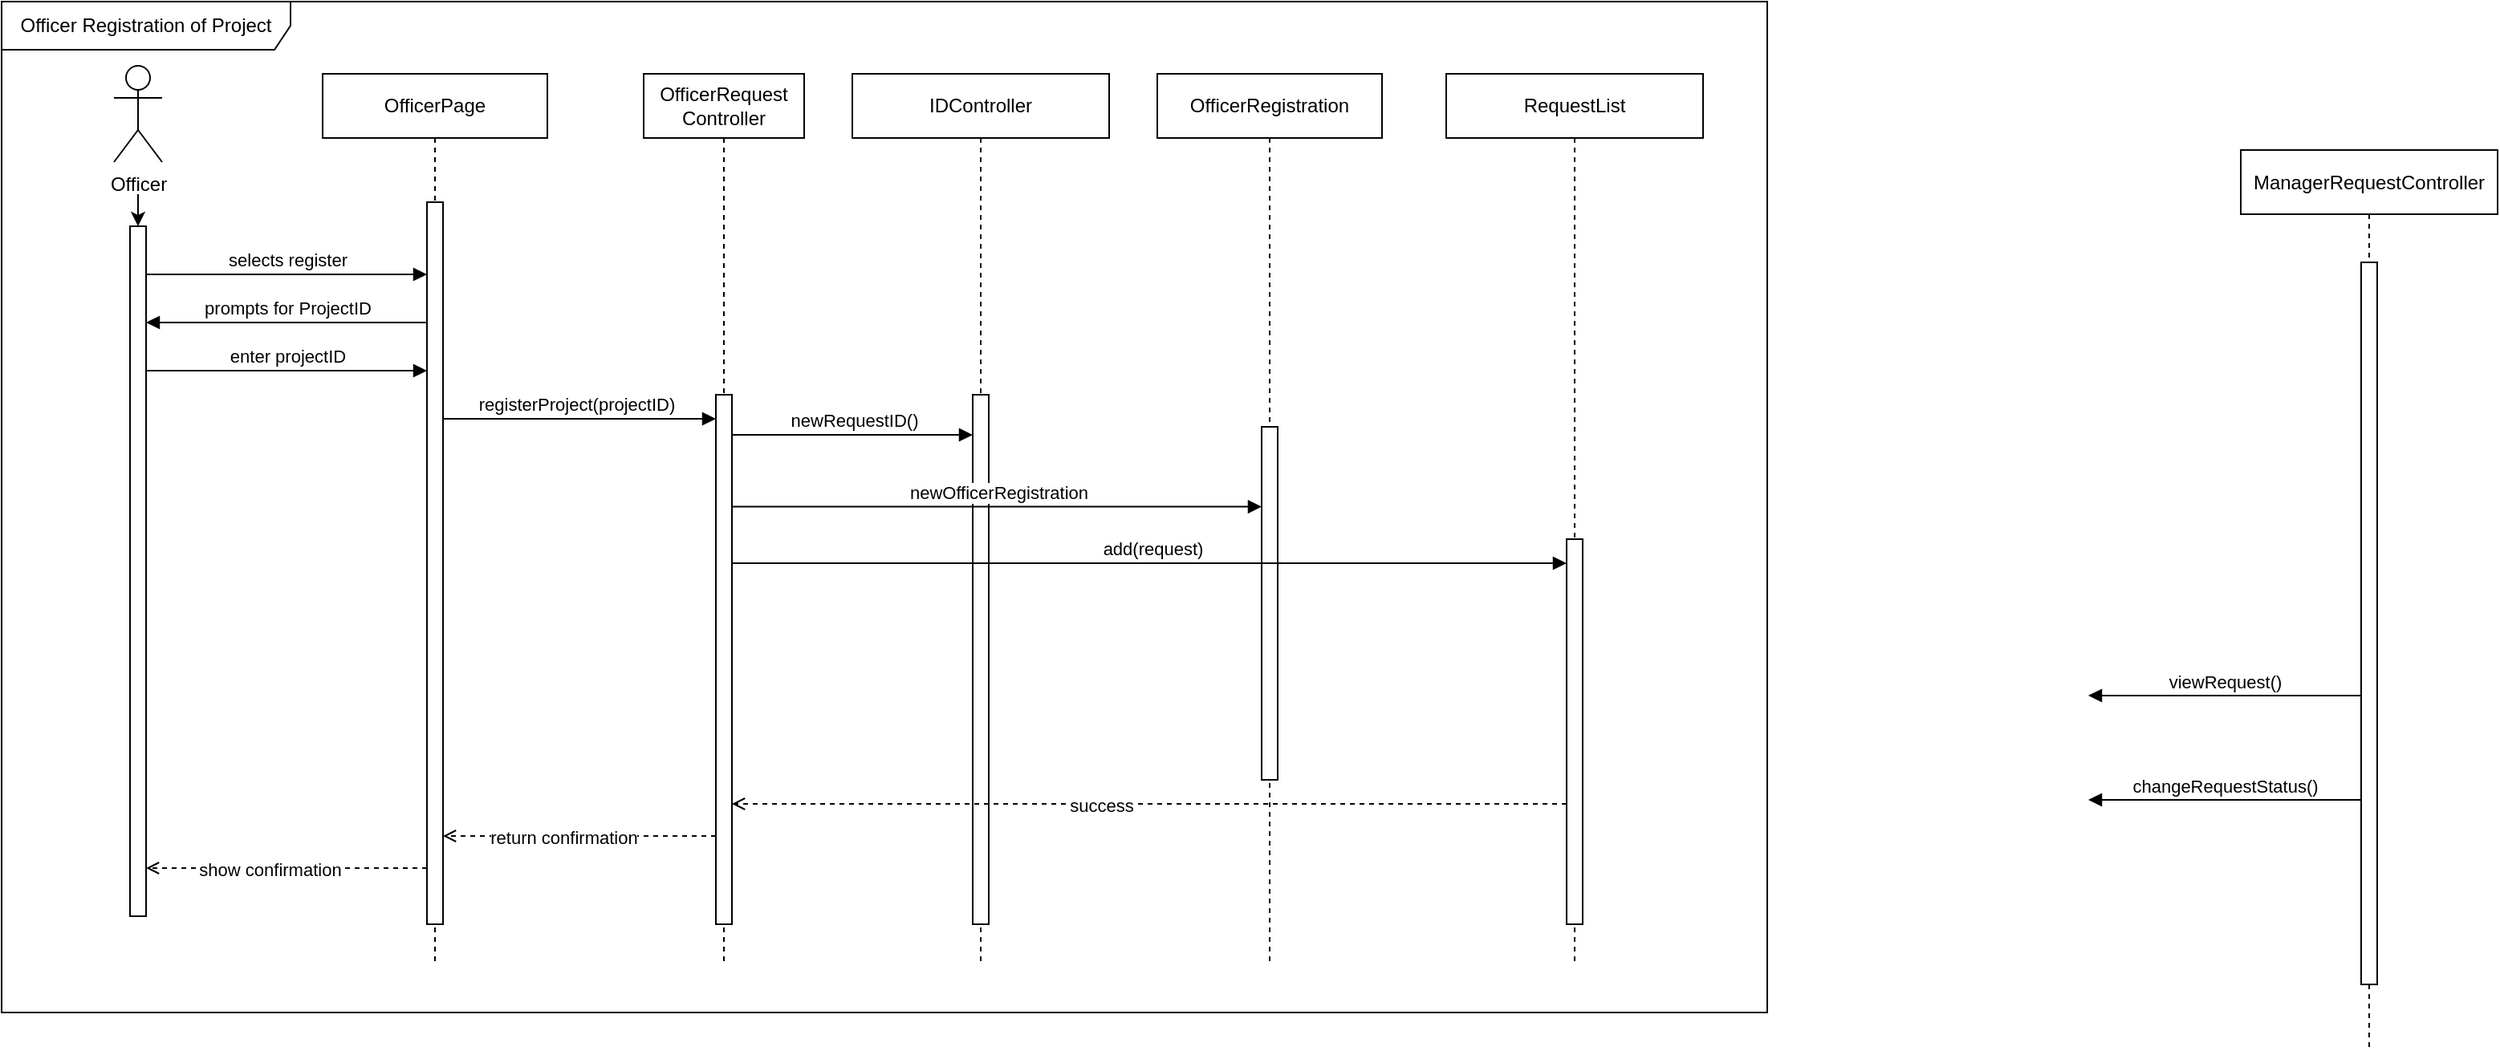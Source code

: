 <mxfile version="26.2.12">
  <diagram name="Page-1" id="2YBvvXClWsGukQMizWep">
    <mxGraphModel dx="1680" dy="874" grid="1" gridSize="10" guides="1" tooltips="1" connect="1" arrows="1" fold="1" page="1" pageScale="1" pageWidth="850" pageHeight="1100" math="0" shadow="0">
      <root>
        <mxCell id="0" />
        <mxCell id="1" parent="0" />
        <mxCell id="KmQUkZNUxy0e-ph1zbqD-1" value="OfficerRequest&lt;div&gt;Controller&lt;/div&gt;" style="shape=umlLifeline;perimeter=lifelinePerimeter;whiteSpace=wrap;html=1;container=0;dropTarget=0;collapsible=0;recursiveResize=0;outlineConnect=0;portConstraint=eastwest;newEdgeStyle={&quot;edgeStyle&quot;:&quot;elbowEdgeStyle&quot;,&quot;elbow&quot;:&quot;vertical&quot;,&quot;curved&quot;:0,&quot;rounded&quot;:0};" vertex="1" parent="1">
          <mxGeometry x="440" y="95" width="100" height="555" as="geometry" />
        </mxCell>
        <mxCell id="KmQUkZNUxy0e-ph1zbqD-2" value="" style="html=1;points=[];perimeter=orthogonalPerimeter;outlineConnect=0;targetShapes=umlLifeline;portConstraint=eastwest;newEdgeStyle={&quot;edgeStyle&quot;:&quot;elbowEdgeStyle&quot;,&quot;elbow&quot;:&quot;vertical&quot;,&quot;curved&quot;:0,&quot;rounded&quot;:0};" vertex="1" parent="KmQUkZNUxy0e-ph1zbqD-1">
          <mxGeometry x="45" y="200" width="10" height="330" as="geometry" />
        </mxCell>
        <mxCell id="KmQUkZNUxy0e-ph1zbqD-3" value="Officer Registration of Project" style="shape=umlFrame;whiteSpace=wrap;html=1;pointerEvents=0;width=180;height=30;" vertex="1" parent="1">
          <mxGeometry x="40" y="50" width="1100" height="630" as="geometry" />
        </mxCell>
        <mxCell id="KmQUkZNUxy0e-ph1zbqD-4" value="" style="edgeStyle=orthogonalEdgeStyle;rounded=0;orthogonalLoop=1;jettySize=auto;html=1;" edge="1" parent="1" target="KmQUkZNUxy0e-ph1zbqD-6">
          <mxGeometry relative="1" as="geometry">
            <mxPoint x="125" y="170" as="sourcePoint" />
            <Array as="points">
              <mxPoint x="125" y="220" />
              <mxPoint x="125" y="220" />
            </Array>
          </mxGeometry>
        </mxCell>
        <mxCell id="KmQUkZNUxy0e-ph1zbqD-5" value="Officer" style="shape=umlActor;verticalLabelPosition=bottom;verticalAlign=top;html=1;outlineConnect=0;" vertex="1" parent="1">
          <mxGeometry x="110" y="90" width="30" height="60" as="geometry" />
        </mxCell>
        <mxCell id="KmQUkZNUxy0e-ph1zbqD-6" value="" style="html=1;points=[[0,0,0,0,5],[0,1,0,0,-5],[1,0,0,0,5],[1,1,0,0,-5]];perimeter=orthogonalPerimeter;outlineConnect=0;targetShapes=umlLifeline;portConstraint=eastwest;newEdgeStyle={&quot;curved&quot;:0,&quot;rounded&quot;:0};" vertex="1" parent="1">
          <mxGeometry x="120" y="190" width="10" height="430" as="geometry" />
        </mxCell>
        <mxCell id="KmQUkZNUxy0e-ph1zbqD-7" value="OfficerRegistration" style="shape=umlLifeline;perimeter=lifelinePerimeter;whiteSpace=wrap;html=1;container=0;dropTarget=0;collapsible=0;recursiveResize=0;outlineConnect=0;portConstraint=eastwest;newEdgeStyle={&quot;edgeStyle&quot;:&quot;elbowEdgeStyle&quot;,&quot;elbow&quot;:&quot;vertical&quot;,&quot;curved&quot;:0,&quot;rounded&quot;:0};" vertex="1" parent="1">
          <mxGeometry x="760" y="95" width="140" height="555" as="geometry" />
        </mxCell>
        <mxCell id="KmQUkZNUxy0e-ph1zbqD-8" value="" style="html=1;points=[];perimeter=orthogonalPerimeter;outlineConnect=0;targetShapes=umlLifeline;portConstraint=eastwest;newEdgeStyle={&quot;edgeStyle&quot;:&quot;elbowEdgeStyle&quot;,&quot;elbow&quot;:&quot;vertical&quot;,&quot;curved&quot;:0,&quot;rounded&quot;:0};" vertex="1" parent="KmQUkZNUxy0e-ph1zbqD-7">
          <mxGeometry x="65" y="220" width="10" height="220" as="geometry" />
        </mxCell>
        <mxCell id="KmQUkZNUxy0e-ph1zbqD-9" value="IDController" style="shape=umlLifeline;perimeter=lifelinePerimeter;whiteSpace=wrap;html=1;container=0;dropTarget=0;collapsible=0;recursiveResize=0;outlineConnect=0;portConstraint=eastwest;newEdgeStyle={&quot;edgeStyle&quot;:&quot;elbowEdgeStyle&quot;,&quot;elbow&quot;:&quot;vertical&quot;,&quot;curved&quot;:0,&quot;rounded&quot;:0};" vertex="1" parent="1">
          <mxGeometry x="570" y="95" width="160" height="555" as="geometry" />
        </mxCell>
        <mxCell id="KmQUkZNUxy0e-ph1zbqD-10" value="" style="html=1;points=[];perimeter=orthogonalPerimeter;outlineConnect=0;targetShapes=umlLifeline;portConstraint=eastwest;newEdgeStyle={&quot;edgeStyle&quot;:&quot;elbowEdgeStyle&quot;,&quot;elbow&quot;:&quot;vertical&quot;,&quot;curved&quot;:0,&quot;rounded&quot;:0};" vertex="1" parent="KmQUkZNUxy0e-ph1zbqD-9">
          <mxGeometry x="75" y="200" width="10" height="330" as="geometry" />
        </mxCell>
        <mxCell id="KmQUkZNUxy0e-ph1zbqD-13" value="registerProject(projectID)" style="html=1;verticalAlign=bottom;endArrow=block;edgeStyle=elbowEdgeStyle;elbow=vertical;curved=0;rounded=0;" edge="1" parent="1">
          <mxGeometry x="0.001" relative="1" as="geometry">
            <mxPoint x="310" y="310" as="sourcePoint" />
            <Array as="points">
              <mxPoint x="455" y="310" />
            </Array>
            <mxPoint x="485" y="310" as="targetPoint" />
            <mxPoint as="offset" />
          </mxGeometry>
        </mxCell>
        <mxCell id="KmQUkZNUxy0e-ph1zbqD-14" value="RequestList" style="shape=umlLifeline;perimeter=lifelinePerimeter;whiteSpace=wrap;html=1;container=0;dropTarget=0;collapsible=0;recursiveResize=0;outlineConnect=0;portConstraint=eastwest;newEdgeStyle={&quot;edgeStyle&quot;:&quot;elbowEdgeStyle&quot;,&quot;elbow&quot;:&quot;vertical&quot;,&quot;curved&quot;:0,&quot;rounded&quot;:0};" vertex="1" parent="1">
          <mxGeometry x="940" y="95" width="160" height="555" as="geometry" />
        </mxCell>
        <mxCell id="KmQUkZNUxy0e-ph1zbqD-15" value="" style="html=1;points=[];perimeter=orthogonalPerimeter;outlineConnect=0;targetShapes=umlLifeline;portConstraint=eastwest;newEdgeStyle={&quot;edgeStyle&quot;:&quot;elbowEdgeStyle&quot;,&quot;elbow&quot;:&quot;vertical&quot;,&quot;curved&quot;:0,&quot;rounded&quot;:0};" vertex="1" parent="KmQUkZNUxy0e-ph1zbqD-14">
          <mxGeometry x="75" y="290" width="10" height="240" as="geometry" />
        </mxCell>
        <mxCell id="KmQUkZNUxy0e-ph1zbqD-16" value="enter projectID" style="html=1;verticalAlign=bottom;endArrow=block;edgeStyle=elbowEdgeStyle;elbow=vertical;curved=0;rounded=0;" edge="1" parent="1">
          <mxGeometry relative="1" as="geometry">
            <mxPoint x="130" y="280" as="sourcePoint" />
            <Array as="points">
              <mxPoint x="195" y="280" />
            </Array>
            <mxPoint x="305" y="280" as="targetPoint" />
            <mxPoint as="offset" />
          </mxGeometry>
        </mxCell>
        <mxCell id="KmQUkZNUxy0e-ph1zbqD-17" value="OfficerPage" style="shape=umlLifeline;perimeter=lifelinePerimeter;whiteSpace=wrap;html=1;container=0;dropTarget=0;collapsible=0;recursiveResize=0;outlineConnect=0;portConstraint=eastwest;newEdgeStyle={&quot;edgeStyle&quot;:&quot;elbowEdgeStyle&quot;,&quot;elbow&quot;:&quot;vertical&quot;,&quot;curved&quot;:0,&quot;rounded&quot;:0};" vertex="1" parent="1">
          <mxGeometry x="240" y="95" width="140" height="555" as="geometry" />
        </mxCell>
        <mxCell id="KmQUkZNUxy0e-ph1zbqD-18" value="" style="html=1;points=[];perimeter=orthogonalPerimeter;outlineConnect=0;targetShapes=umlLifeline;portConstraint=eastwest;newEdgeStyle={&quot;edgeStyle&quot;:&quot;elbowEdgeStyle&quot;,&quot;elbow&quot;:&quot;vertical&quot;,&quot;curved&quot;:0,&quot;rounded&quot;:0};" vertex="1" parent="KmQUkZNUxy0e-ph1zbqD-17">
          <mxGeometry x="65" y="80" width="10" height="450" as="geometry" />
        </mxCell>
        <mxCell id="KmQUkZNUxy0e-ph1zbqD-19" value="selects register" style="html=1;verticalAlign=bottom;endArrow=block;edgeStyle=elbowEdgeStyle;elbow=vertical;curved=0;rounded=0;" edge="1" parent="1">
          <mxGeometry relative="1" as="geometry">
            <mxPoint x="130" y="220" as="sourcePoint" />
            <Array as="points">
              <mxPoint x="185" y="220" />
            </Array>
            <mxPoint x="305" y="220" as="targetPoint" />
            <mxPoint as="offset" />
          </mxGeometry>
        </mxCell>
        <mxCell id="KmQUkZNUxy0e-ph1zbqD-20" value="add(request)" style="html=1;verticalAlign=bottom;endArrow=block;edgeStyle=elbowEdgeStyle;elbow=vertical;curved=0;rounded=0;" edge="1" parent="1">
          <mxGeometry x="0.006" relative="1" as="geometry">
            <mxPoint x="495" y="400" as="sourcePoint" />
            <Array as="points">
              <mxPoint x="790" y="400" />
              <mxPoint x="970" y="580" />
            </Array>
            <mxPoint x="1015" y="400" as="targetPoint" />
            <mxPoint as="offset" />
          </mxGeometry>
        </mxCell>
        <mxCell id="KmQUkZNUxy0e-ph1zbqD-23" value="prompts for ProjectID" style="html=1;verticalAlign=bottom;endArrow=block;edgeStyle=elbowEdgeStyle;elbow=vertical;curved=0;rounded=0;" edge="1" parent="1">
          <mxGeometry x="0.001" relative="1" as="geometry">
            <mxPoint x="305" y="250" as="sourcePoint" />
            <Array as="points">
              <mxPoint x="230" y="250" />
            </Array>
            <mxPoint x="130" y="250" as="targetPoint" />
            <mxPoint as="offset" />
          </mxGeometry>
        </mxCell>
        <mxCell id="KmQUkZNUxy0e-ph1zbqD-26" value="" style="html=1;verticalAlign=bottom;labelBackgroundColor=none;endArrow=open;endFill=0;dashed=1;rounded=0;" edge="1" parent="1" target="KmQUkZNUxy0e-ph1zbqD-2">
          <mxGeometry width="160" relative="1" as="geometry">
            <mxPoint x="1015" y="550" as="sourcePoint" />
            <mxPoint x="500" y="550" as="targetPoint" />
          </mxGeometry>
        </mxCell>
        <mxCell id="KmQUkZNUxy0e-ph1zbqD-27" value="success" style="edgeLabel;html=1;align=center;verticalAlign=middle;resizable=0;points=[];" vertex="1" connectable="0" parent="KmQUkZNUxy0e-ph1zbqD-26">
          <mxGeometry x="0.118" y="1" relative="1" as="geometry">
            <mxPoint as="offset" />
          </mxGeometry>
        </mxCell>
        <mxCell id="KmQUkZNUxy0e-ph1zbqD-28" value="" style="html=1;verticalAlign=bottom;labelBackgroundColor=none;endArrow=open;endFill=0;dashed=1;rounded=0;" edge="1" parent="1">
          <mxGeometry width="160" relative="1" as="geometry">
            <mxPoint x="485" y="570" as="sourcePoint" />
            <mxPoint x="315" y="570" as="targetPoint" />
          </mxGeometry>
        </mxCell>
        <mxCell id="KmQUkZNUxy0e-ph1zbqD-29" value="return confirmation" style="edgeLabel;html=1;align=center;verticalAlign=middle;resizable=0;points=[];" vertex="1" connectable="0" parent="KmQUkZNUxy0e-ph1zbqD-28">
          <mxGeometry x="0.118" y="1" relative="1" as="geometry">
            <mxPoint as="offset" />
          </mxGeometry>
        </mxCell>
        <mxCell id="KmQUkZNUxy0e-ph1zbqD-30" value="" style="html=1;verticalAlign=bottom;labelBackgroundColor=none;endArrow=open;endFill=0;dashed=1;rounded=0;" edge="1" parent="1">
          <mxGeometry width="160" relative="1" as="geometry">
            <mxPoint x="305" y="590" as="sourcePoint" />
            <mxPoint x="130" y="590" as="targetPoint" />
          </mxGeometry>
        </mxCell>
        <mxCell id="KmQUkZNUxy0e-ph1zbqD-31" value="show confirmation" style="edgeLabel;html=1;align=center;verticalAlign=middle;resizable=0;points=[];" vertex="1" connectable="0" parent="KmQUkZNUxy0e-ph1zbqD-30">
          <mxGeometry x="0.118" y="1" relative="1" as="geometry">
            <mxPoint as="offset" />
          </mxGeometry>
        </mxCell>
        <mxCell id="KmQUkZNUxy0e-ph1zbqD-32" value="ManagerRequestController" style="shape=umlLifeline;perimeter=lifelinePerimeter;whiteSpace=wrap;html=1;container=0;dropTarget=0;collapsible=0;recursiveResize=0;outlineConnect=0;portConstraint=eastwest;newEdgeStyle={&quot;edgeStyle&quot;:&quot;elbowEdgeStyle&quot;,&quot;elbow&quot;:&quot;vertical&quot;,&quot;curved&quot;:0,&quot;rounded&quot;:0};" vertex="1" parent="1">
          <mxGeometry x="1435" y="142.5" width="160" height="560" as="geometry" />
        </mxCell>
        <mxCell id="KmQUkZNUxy0e-ph1zbqD-33" value="" style="html=1;points=[];perimeter=orthogonalPerimeter;outlineConnect=0;targetShapes=umlLifeline;portConstraint=eastwest;newEdgeStyle={&quot;edgeStyle&quot;:&quot;elbowEdgeStyle&quot;,&quot;elbow&quot;:&quot;vertical&quot;,&quot;curved&quot;:0,&quot;rounded&quot;:0};" vertex="1" parent="KmQUkZNUxy0e-ph1zbqD-32">
          <mxGeometry x="75" y="70" width="10" height="450" as="geometry" />
        </mxCell>
        <mxCell id="KmQUkZNUxy0e-ph1zbqD-34" value="viewRequest()" style="html=1;verticalAlign=bottom;endArrow=block;edgeStyle=elbowEdgeStyle;elbow=vertical;curved=0;rounded=0;" edge="1" parent="1" source="KmQUkZNUxy0e-ph1zbqD-33">
          <mxGeometry x="0.006" relative="1" as="geometry">
            <mxPoint x="1245" y="482.5" as="sourcePoint" />
            <Array as="points">
              <mxPoint x="1485" y="482.5" />
            </Array>
            <mxPoint x="1340" y="482.5" as="targetPoint" />
            <mxPoint as="offset" />
          </mxGeometry>
        </mxCell>
        <mxCell id="KmQUkZNUxy0e-ph1zbqD-35" value="changeRequestStatus()" style="html=1;verticalAlign=bottom;endArrow=block;edgeStyle=elbowEdgeStyle;elbow=vertical;curved=0;rounded=0;" edge="1" parent="1" source="KmQUkZNUxy0e-ph1zbqD-33">
          <mxGeometry x="0.006" relative="1" as="geometry">
            <mxPoint x="1529.93" y="517.698" as="sourcePoint" />
            <Array as="points">
              <mxPoint x="1485" y="547.5" />
            </Array>
            <mxPoint x="1340" y="547.5" as="targetPoint" />
            <mxPoint as="offset" />
          </mxGeometry>
        </mxCell>
        <mxCell id="KmQUkZNUxy0e-ph1zbqD-36" value="newRequestID()" style="html=1;verticalAlign=bottom;endArrow=block;edgeStyle=elbowEdgeStyle;elbow=vertical;curved=0;rounded=0;" edge="1" parent="1">
          <mxGeometry x="0.006" relative="1" as="geometry">
            <mxPoint x="495" y="320" as="sourcePoint" />
            <Array as="points">
              <mxPoint x="570" y="320" />
              <mxPoint x="980" y="500" />
            </Array>
            <mxPoint x="645" y="320" as="targetPoint" />
            <mxPoint as="offset" />
          </mxGeometry>
        </mxCell>
        <mxCell id="KmQUkZNUxy0e-ph1zbqD-37" value="newOfficerRegistration" style="html=1;verticalAlign=bottom;endArrow=block;edgeStyle=elbowEdgeStyle;elbow=vertical;curved=0;rounded=0;" edge="1" parent="1" source="KmQUkZNUxy0e-ph1zbqD-2" target="KmQUkZNUxy0e-ph1zbqD-8">
          <mxGeometry x="0.006" relative="1" as="geometry">
            <mxPoint x="500" y="364.76" as="sourcePoint" />
            <Array as="points">
              <mxPoint x="575" y="364.76" />
              <mxPoint x="985" y="544.76" />
            </Array>
            <mxPoint x="650" y="364.76" as="targetPoint" />
            <mxPoint as="offset" />
          </mxGeometry>
        </mxCell>
      </root>
    </mxGraphModel>
  </diagram>
</mxfile>
